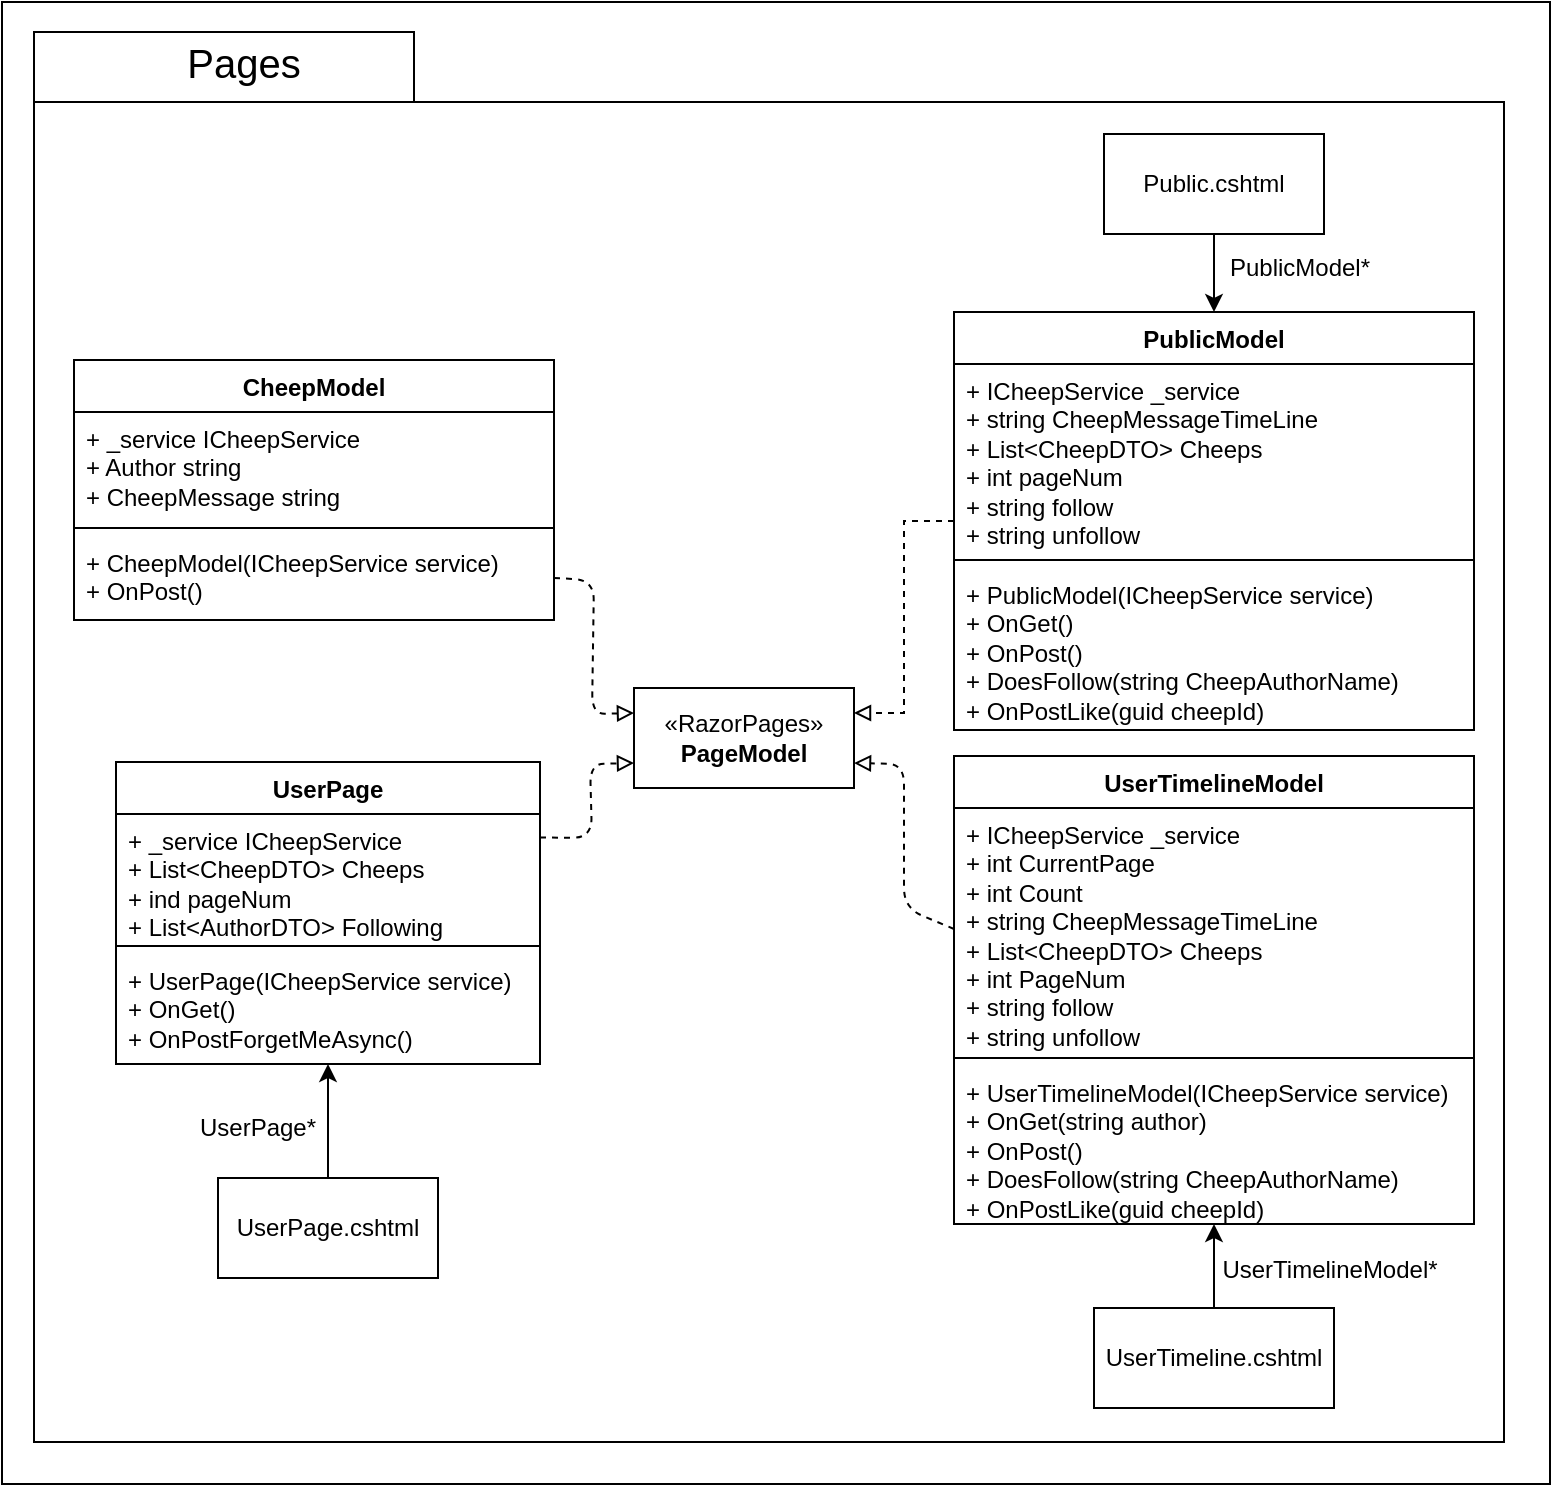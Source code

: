 <mxfile>
    <diagram id="UEx_IOLg0ZsNxRGCnxRx" name="Page-1">
        <mxGraphModel dx="-506" dy="-2013" grid="0" gridSize="10" guides="1" tooltips="1" connect="1" arrows="1" fold="1" page="1" pageScale="1" pageWidth="850" pageHeight="1100" background="#ffffff" math="0" shadow="0">
            <root>
                <mxCell id="0"/>
                <mxCell id="1" parent="0"/>
                <mxCell id="34" value="" style="rounded=0;whiteSpace=wrap;html=1;fillColor=none;" parent="1" vertex="1">
                    <mxGeometry x="892" y="2256" width="774" height="741" as="geometry"/>
                </mxCell>
                <mxCell id="2" value="" style="shape=folder;fontStyle=1;spacingTop=10;tabWidth=190;tabHeight=35;tabPosition=left;html=1;fillColor=none;strokeColor=#000000;" parent="1" vertex="1">
                    <mxGeometry x="908" y="2271" width="735" height="705" as="geometry"/>
                </mxCell>
                <mxCell id="3" value="&lt;font color=&quot;#000000&quot; style=&quot;font-size: 20px;&quot;&gt;Pages&lt;/font&gt;" style="text;html=1;strokeColor=none;fillColor=none;align=center;verticalAlign=middle;whiteSpace=wrap;rounded=0;" parent="1" vertex="1">
                    <mxGeometry x="983" y="2271" width="60" height="30" as="geometry"/>
                </mxCell>
                <mxCell id="4" style="edgeStyle=none;html=1;exitX=0.5;exitY=1;exitDx=0;exitDy=0;entryX=0.5;entryY=0;entryDx=0;entryDy=0;strokeColor=#000000;" parent="1" source="5" target="25" edge="1">
                    <mxGeometry relative="1" as="geometry"/>
                </mxCell>
                <mxCell id="5" value="&lt;font color=&quot;#000000&quot;&gt;Public.cshtml&lt;/font&gt;" style="html=1;whiteSpace=wrap;strokeColor=#000000;fillColor=none;" parent="1" vertex="1">
                    <mxGeometry x="1443" y="2322" width="110" height="50" as="geometry"/>
                </mxCell>
                <mxCell id="6" style="edgeStyle=none;html=1;exitX=0.5;exitY=0;exitDx=0;exitDy=0;strokeColor=#000000;endArrow=classic;endFill=1;" parent="1" source="7" target="18" edge="1">
                    <mxGeometry relative="1" as="geometry"/>
                </mxCell>
                <mxCell id="7" value="&lt;font color=&quot;#000000&quot;&gt;UserPage.cshtml&lt;/font&gt;" style="html=1;whiteSpace=wrap;fillColor=none;strokeColor=#000000;" parent="1" vertex="1">
                    <mxGeometry x="1000" y="2844" width="110" height="50" as="geometry"/>
                </mxCell>
                <mxCell id="8" style="edgeStyle=none;html=1;exitX=0.5;exitY=0;exitDx=0;exitDy=0;strokeColor=#000000;" parent="1" source="9" target="22" edge="1">
                    <mxGeometry relative="1" as="geometry"/>
                </mxCell>
                <mxCell id="9" value="&lt;font color=&quot;#000000&quot;&gt;UserTimeline.cshtml&lt;/font&gt;" style="html=1;whiteSpace=wrap;fillColor=none;strokeColor=#000000;" parent="1" vertex="1">
                    <mxGeometry x="1438" y="2909" width="120" height="50" as="geometry"/>
                </mxCell>
                <mxCell id="10" value="&lt;font color=&quot;#000000&quot;&gt;CheepModel&lt;/font&gt;" style="swimlane;fontStyle=1;align=center;verticalAlign=top;childLayout=stackLayout;horizontal=1;startSize=26;horizontalStack=0;resizeParent=1;resizeParentMax=0;resizeLast=0;collapsible=1;marginBottom=0;whiteSpace=wrap;html=1;strokeColor=#000000;fillColor=none;" parent="1" vertex="1">
                    <mxGeometry x="928" y="2435" width="240" height="130" as="geometry"/>
                </mxCell>
                <mxCell id="11" value="&lt;font color=&quot;#000000&quot;&gt;+ _service ICheepService&lt;br&gt;+ Author string&lt;br&gt;+ CheepMessage string&lt;/font&gt;" style="text;strokeColor=none;fillColor=none;align=left;verticalAlign=top;spacingLeft=4;spacingRight=4;overflow=hidden;rotatable=0;points=[[0,0.5],[1,0.5]];portConstraint=eastwest;whiteSpace=wrap;html=1;" parent="10" vertex="1">
                    <mxGeometry y="26" width="240" height="54" as="geometry"/>
                </mxCell>
                <mxCell id="12" value="" style="line;strokeWidth=1;fillColor=none;align=left;verticalAlign=middle;spacingTop=-1;spacingLeft=3;spacingRight=3;rotatable=0;labelPosition=right;points=[];portConstraint=eastwest;strokeColor=inherit;" parent="10" vertex="1">
                    <mxGeometry y="80" width="240" height="8" as="geometry"/>
                </mxCell>
                <mxCell id="13" value="&lt;font color=&quot;#000000&quot;&gt;+ CheepModel(ICheepService service)&lt;br&gt;+ OnPost()&lt;/font&gt;" style="text;strokeColor=none;fillColor=none;align=left;verticalAlign=top;spacingLeft=4;spacingRight=4;overflow=hidden;rotatable=0;points=[[0,0.5],[1,0.5]];portConstraint=eastwest;whiteSpace=wrap;html=1;" parent="10" vertex="1">
                    <mxGeometry y="88" width="240" height="42" as="geometry"/>
                </mxCell>
                <mxCell id="14" style="edgeStyle=none;html=1;exitX=1;exitY=0.25;exitDx=0;exitDy=0;entryX=0;entryY=0.75;entryDx=0;entryDy=0;strokeColor=#000000;endArrow=block;endFill=0;dashed=1;" parent="1" source="15" target="23" edge="1">
                    <mxGeometry relative="1" as="geometry">
                        <Array as="points">
                            <mxPoint x="1187" y="2674"/>
                            <mxPoint x="1186" y="2637"/>
                        </Array>
                    </mxGeometry>
                </mxCell>
                <mxCell id="15" value="&lt;font color=&quot;#000000&quot;&gt;UserPage&lt;/font&gt;" style="swimlane;fontStyle=1;align=center;verticalAlign=top;childLayout=stackLayout;horizontal=1;startSize=26;horizontalStack=0;resizeParent=1;resizeParentMax=0;resizeLast=0;collapsible=1;marginBottom=0;whiteSpace=wrap;html=1;fillColor=none;strokeColor=#000000;" parent="1" vertex="1">
                    <mxGeometry x="949" y="2636" width="212" height="151" as="geometry"/>
                </mxCell>
                <mxCell id="16" value="&lt;font color=&quot;#000000&quot;&gt;+ _service ICheepService&lt;br&gt;+ List&amp;lt;CheepDTO&amp;gt; Cheeps&lt;br&gt;+ ind pageNum&lt;br&gt;+ List&amp;lt;AuthorDTO&amp;gt; Following&lt;br&gt;&lt;/font&gt;" style="text;strokeColor=none;fillColor=none;align=left;verticalAlign=top;spacingLeft=4;spacingRight=4;overflow=hidden;rotatable=0;points=[[0,0.5],[1,0.5]];portConstraint=eastwest;whiteSpace=wrap;html=1;" parent="15" vertex="1">
                    <mxGeometry y="26" width="212" height="62" as="geometry"/>
                </mxCell>
                <mxCell id="17" value="" style="line;strokeWidth=1;fillColor=none;align=left;verticalAlign=middle;spacingTop=-1;spacingLeft=3;spacingRight=3;rotatable=0;labelPosition=right;points=[];portConstraint=eastwest;strokeColor=inherit;" parent="15" vertex="1">
                    <mxGeometry y="88" width="212" height="8" as="geometry"/>
                </mxCell>
                <mxCell id="18" value="&lt;font color=&quot;#000000&quot;&gt;+ UserPage(ICheepService service)&lt;br&gt;+ OnGet()&lt;br&gt;+ OnPostForgetMeAsync()&lt;br&gt;&lt;/font&gt;" style="text;strokeColor=none;fillColor=none;align=left;verticalAlign=top;spacingLeft=4;spacingRight=4;overflow=hidden;rotatable=0;points=[[0,0.5],[1,0.5]];portConstraint=eastwest;whiteSpace=wrap;html=1;" parent="15" vertex="1">
                    <mxGeometry y="96" width="212" height="55" as="geometry"/>
                </mxCell>
                <mxCell id="19" value="&lt;font color=&quot;#000000&quot;&gt;UserTimelineModel&lt;/font&gt;" style="swimlane;fontStyle=1;align=center;verticalAlign=top;childLayout=stackLayout;horizontal=1;startSize=26;horizontalStack=0;resizeParent=1;resizeParentMax=0;resizeLast=0;collapsible=1;marginBottom=0;whiteSpace=wrap;html=1;strokeColor=#000000;fillColor=none;" parent="1" vertex="1">
                    <mxGeometry x="1368" y="2633" width="260" height="234" as="geometry"/>
                </mxCell>
                <mxCell id="20" value="&lt;font color=&quot;#000000&quot;&gt;+&amp;nbsp;&lt;/font&gt;&lt;span style=&quot;color: rgb(0, 0, 0);&quot;&gt;ICheepService&amp;nbsp;&lt;/span&gt;&lt;font color=&quot;#000000&quot;&gt;_service&lt;br&gt;+ int CurrentPage&lt;br&gt;+ int Count&lt;br&gt;+ string CheepMessageTimeLine&lt;br&gt;+ List&amp;lt;CheepDTO&amp;gt; Cheeps&lt;br&gt;+ int PageNum&lt;br&gt;+ string follow&lt;br&gt;+ string unfollow&lt;br&gt;&lt;/font&gt;" style="text;strokeColor=none;fillColor=none;align=left;verticalAlign=top;spacingLeft=4;spacingRight=4;overflow=hidden;rotatable=0;points=[[0,0.5],[1,0.5]];portConstraint=eastwest;whiteSpace=wrap;html=1;" parent="19" vertex="1">
                    <mxGeometry y="26" width="260" height="121" as="geometry"/>
                </mxCell>
                <mxCell id="21" value="" style="line;strokeWidth=1;fillColor=none;align=left;verticalAlign=middle;spacingTop=-1;spacingLeft=3;spacingRight=3;rotatable=0;labelPosition=right;points=[];portConstraint=eastwest;strokeColor=inherit;" parent="19" vertex="1">
                    <mxGeometry y="147" width="260" height="8" as="geometry"/>
                </mxCell>
                <mxCell id="22" value="&lt;font color=&quot;#000000&quot;&gt;+ UserTimelineModel(ICheepService service)&lt;br&gt;+ OnGet(string author)&lt;br&gt;+ OnPost()&lt;br&gt;+ DoesFollow(string CheepAuthorName)&lt;br&gt;+ OnPostLike(guid cheepId)&lt;br&gt;&lt;/font&gt;" style="text;strokeColor=none;fillColor=none;align=left;verticalAlign=top;spacingLeft=4;spacingRight=4;overflow=hidden;rotatable=0;points=[[0,0.5],[1,0.5]];portConstraint=eastwest;whiteSpace=wrap;html=1;" parent="19" vertex="1">
                    <mxGeometry y="155" width="260" height="79" as="geometry"/>
                </mxCell>
                <mxCell id="23" value="&lt;font color=&quot;#000000&quot;&gt;«RazorPages»&lt;br&gt;&lt;b&gt;PageModel&lt;/b&gt;&lt;/font&gt;" style="html=1;whiteSpace=wrap;fillColor=none;strokeColor=#000000;" parent="1" vertex="1">
                    <mxGeometry x="1208" y="2599" width="110" height="50" as="geometry"/>
                </mxCell>
                <mxCell id="24" style="edgeStyle=orthogonalEdgeStyle;rounded=0;orthogonalLoop=1;jettySize=auto;html=1;entryX=1;entryY=0.25;entryDx=0;entryDy=0;endArrow=block;endFill=0;strokeColor=#000000;dashed=1;" parent="1" source="25" target="23" edge="1">
                    <mxGeometry relative="1" as="geometry"/>
                </mxCell>
                <mxCell id="25" value="&lt;font color=&quot;#000000&quot;&gt;PublicModel&lt;/font&gt;" style="swimlane;fontStyle=1;align=center;verticalAlign=top;childLayout=stackLayout;horizontal=1;startSize=26;horizontalStack=0;resizeParent=1;resizeParentMax=0;resizeLast=0;collapsible=1;marginBottom=0;whiteSpace=wrap;html=1;strokeColor=#000000;fillColor=none;" parent="1" vertex="1">
                    <mxGeometry x="1368" y="2411" width="260" height="209" as="geometry"/>
                </mxCell>
                <mxCell id="26" value="&lt;font color=&quot;#000000&quot;&gt;+&amp;nbsp;&lt;/font&gt;&lt;span style=&quot;color: rgb(0, 0, 0);&quot;&gt;ICheepService&amp;nbsp;&lt;/span&gt;&lt;font color=&quot;#000000&quot;&gt;_service&lt;br&gt;+&amp;nbsp;&lt;/font&gt;&lt;span style=&quot;color: rgb(0, 0, 0);&quot;&gt;string&amp;nbsp;&lt;/span&gt;&lt;font color=&quot;#000000&quot;&gt;CheepMessageTimeLine&lt;br&gt;+ List&amp;lt;CheepDTO&amp;gt; Cheeps&lt;br&gt;+ int pageNum&lt;br&gt;+ string follow&lt;br&gt;+ string unfollow&lt;br&gt;&lt;/font&gt;" style="text;strokeColor=none;fillColor=none;align=left;verticalAlign=top;spacingLeft=4;spacingRight=4;overflow=hidden;rotatable=0;points=[[0,0.5],[1,0.5]];portConstraint=eastwest;whiteSpace=wrap;html=1;" parent="25" vertex="1">
                    <mxGeometry y="26" width="260" height="94" as="geometry"/>
                </mxCell>
                <mxCell id="27" value="" style="line;strokeWidth=1;fillColor=none;align=left;verticalAlign=middle;spacingTop=-1;spacingLeft=3;spacingRight=3;rotatable=0;labelPosition=right;points=[];portConstraint=eastwest;strokeColor=inherit;" parent="25" vertex="1">
                    <mxGeometry y="120" width="260" height="8" as="geometry"/>
                </mxCell>
                <mxCell id="28" value="&lt;font color=&quot;#000000&quot;&gt;+ PublicModel(ICheepService service)&lt;br&gt;+ OnGet()&lt;br&gt;+ OnPost()&lt;br&gt;+ DoesFollow(string CheepAuthorName)&lt;br&gt;+ OnPostLike(guid cheepId)&lt;br&gt;&lt;/font&gt;" style="text;strokeColor=none;fillColor=none;align=left;verticalAlign=top;spacingLeft=4;spacingRight=4;overflow=hidden;rotatable=0;points=[[0,0.5],[1,0.5]];portConstraint=eastwest;whiteSpace=wrap;html=1;" parent="25" vertex="1">
                    <mxGeometry y="128" width="260" height="81" as="geometry"/>
                </mxCell>
                <mxCell id="29" value="&lt;font color=&quot;#000000&quot;&gt;UserPage*&lt;/font&gt;" style="text;html=1;strokeColor=none;fillColor=none;align=center;verticalAlign=middle;whiteSpace=wrap;rounded=0;" parent="1" vertex="1">
                    <mxGeometry x="990" y="2804" width="60" height="30" as="geometry"/>
                </mxCell>
                <mxCell id="30" value="&lt;font color=&quot;#000000&quot;&gt;UserTimelineModel*&lt;/font&gt;" style="text;html=1;strokeColor=none;fillColor=none;align=center;verticalAlign=middle;whiteSpace=wrap;rounded=0;" parent="1" vertex="1">
                    <mxGeometry x="1526" y="2875" width="60" height="30" as="geometry"/>
                </mxCell>
                <mxCell id="31" value="&lt;font color=&quot;#000000&quot;&gt;PublicModel*&lt;/font&gt;" style="text;html=1;strokeColor=none;fillColor=none;align=center;verticalAlign=middle;whiteSpace=wrap;rounded=0;" parent="1" vertex="1">
                    <mxGeometry x="1511" y="2374" width="60" height="30" as="geometry"/>
                </mxCell>
                <mxCell id="32" style="edgeStyle=none;html=1;exitX=1;exitY=0.5;exitDx=0;exitDy=0;entryX=0;entryY=0.25;entryDx=0;entryDy=0;strokeColor=#000000;endArrow=block;endFill=0;dashed=1;" parent="1" source="13" target="23" edge="1">
                    <mxGeometry relative="1" as="geometry">
                        <Array as="points">
                            <mxPoint x="1188" y="2545"/>
                            <mxPoint x="1187" y="2612"/>
                        </Array>
                    </mxGeometry>
                </mxCell>
                <mxCell id="33" style="edgeStyle=none;html=1;exitX=0;exitY=0.5;exitDx=0;exitDy=0;entryX=1;entryY=0.75;entryDx=0;entryDy=0;strokeColor=#000000;endArrow=block;endFill=0;dashed=1;" parent="1" source="20" target="23" edge="1">
                    <mxGeometry relative="1" as="geometry">
                        <Array as="points">
                            <mxPoint x="1343" y="2709"/>
                            <mxPoint x="1343" y="2637"/>
                        </Array>
                    </mxGeometry>
                </mxCell>
            </root>
        </mxGraphModel>
    </diagram>
</mxfile>